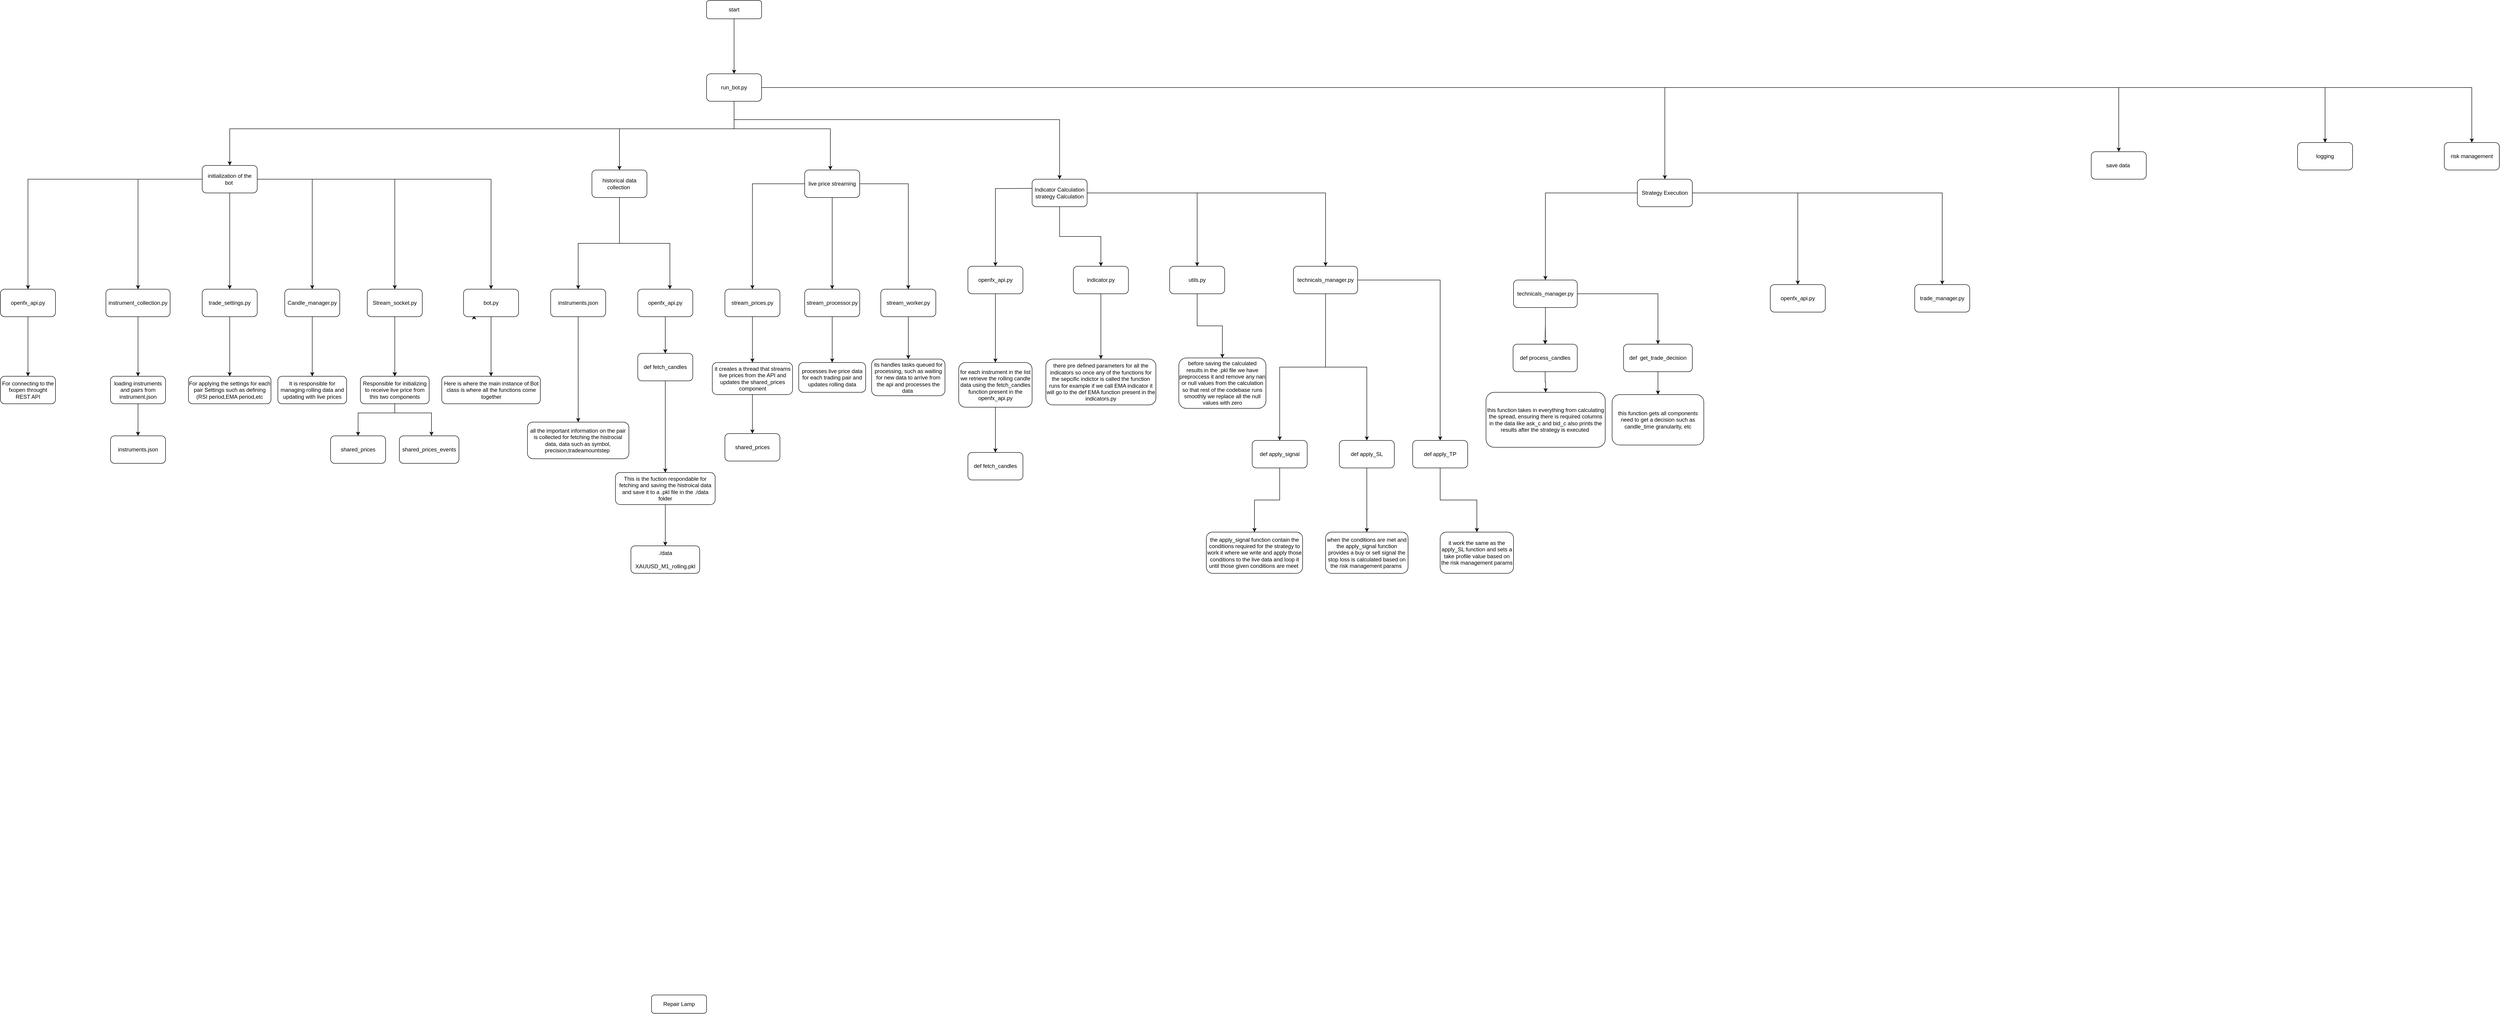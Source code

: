 <mxfile version="26.2.14">
  <diagram id="C5RBs43oDa-KdzZeNtuy" name="Page-1">
    <mxGraphModel dx="3538" dy="727" grid="1" gridSize="10" guides="1" tooltips="1" connect="1" arrows="1" fold="1" page="1" pageScale="1" pageWidth="827" pageHeight="1169" math="0" shadow="0">
      <root>
        <mxCell id="WIyWlLk6GJQsqaUBKTNV-0" />
        <mxCell id="WIyWlLk6GJQsqaUBKTNV-1" parent="WIyWlLk6GJQsqaUBKTNV-0" />
        <mxCell id="Sa8CodQacZAUkPH6oKOS-1" value="" style="edgeStyle=orthogonalEdgeStyle;rounded=0;orthogonalLoop=1;jettySize=auto;html=1;" edge="1" parent="WIyWlLk6GJQsqaUBKTNV-1" source="WIyWlLk6GJQsqaUBKTNV-3" target="Sa8CodQacZAUkPH6oKOS-0">
          <mxGeometry relative="1" as="geometry">
            <Array as="points">
              <mxPoint x="260" y="230" />
              <mxPoint x="260" y="230" />
            </Array>
          </mxGeometry>
        </mxCell>
        <mxCell id="WIyWlLk6GJQsqaUBKTNV-3" value="start" style="rounded=1;whiteSpace=wrap;html=1;fontSize=12;glass=0;strokeWidth=1;shadow=0;" parent="WIyWlLk6GJQsqaUBKTNV-1" vertex="1">
          <mxGeometry x="200" y="60" width="120" height="40" as="geometry" />
        </mxCell>
        <mxCell id="WIyWlLk6GJQsqaUBKTNV-11" value="Repair Lamp" style="rounded=1;whiteSpace=wrap;html=1;fontSize=12;glass=0;strokeWidth=1;shadow=0;" parent="WIyWlLk6GJQsqaUBKTNV-1" vertex="1">
          <mxGeometry x="80" y="2230" width="120" height="40" as="geometry" />
        </mxCell>
        <mxCell id="Sa8CodQacZAUkPH6oKOS-5" value="" style="edgeStyle=orthogonalEdgeStyle;rounded=0;orthogonalLoop=1;jettySize=auto;html=1;" edge="1" parent="WIyWlLk6GJQsqaUBKTNV-1" source="Sa8CodQacZAUkPH6oKOS-0" target="Sa8CodQacZAUkPH6oKOS-4">
          <mxGeometry relative="1" as="geometry">
            <Array as="points">
              <mxPoint x="260" y="340" />
              <mxPoint x="-840" y="340" />
            </Array>
          </mxGeometry>
        </mxCell>
        <mxCell id="Sa8CodQacZAUkPH6oKOS-12" value="" style="edgeStyle=orthogonalEdgeStyle;rounded=0;orthogonalLoop=1;jettySize=auto;html=1;entryX=0.5;entryY=0;entryDx=0;entryDy=0;" edge="1" parent="WIyWlLk6GJQsqaUBKTNV-1" target="Sa8CodQacZAUkPH6oKOS-11">
          <mxGeometry relative="1" as="geometry">
            <mxPoint x="260" y="280" as="sourcePoint" />
            <mxPoint x="250" y="430" as="targetPoint" />
            <Array as="points">
              <mxPoint x="260" y="340" />
              <mxPoint x="10" y="340" />
            </Array>
          </mxGeometry>
        </mxCell>
        <mxCell id="Sa8CodQacZAUkPH6oKOS-14" value="" style="edgeStyle=orthogonalEdgeStyle;rounded=0;orthogonalLoop=1;jettySize=auto;html=1;" edge="1" parent="WIyWlLk6GJQsqaUBKTNV-1" source="Sa8CodQacZAUkPH6oKOS-0" target="Sa8CodQacZAUkPH6oKOS-13">
          <mxGeometry relative="1" as="geometry">
            <Array as="points">
              <mxPoint x="260" y="340" />
              <mxPoint x="470" y="340" />
            </Array>
          </mxGeometry>
        </mxCell>
        <mxCell id="Sa8CodQacZAUkPH6oKOS-16" value="" style="edgeStyle=orthogonalEdgeStyle;rounded=0;orthogonalLoop=1;jettySize=auto;html=1;exitX=0.5;exitY=1;exitDx=0;exitDy=0;entryX=0.5;entryY=0;entryDx=0;entryDy=0;" edge="1" parent="WIyWlLk6GJQsqaUBKTNV-1" source="Sa8CodQacZAUkPH6oKOS-0" target="Sa8CodQacZAUkPH6oKOS-15">
          <mxGeometry relative="1" as="geometry">
            <mxPoint x="230" y="250" as="sourcePoint" />
            <mxPoint x="940" y="370" as="targetPoint" />
            <Array as="points">
              <mxPoint x="260" y="320" />
              <mxPoint x="970" y="320" />
            </Array>
          </mxGeometry>
        </mxCell>
        <mxCell id="Sa8CodQacZAUkPH6oKOS-18" value="" style="edgeStyle=orthogonalEdgeStyle;rounded=0;orthogonalLoop=1;jettySize=auto;html=1;" edge="1" parent="WIyWlLk6GJQsqaUBKTNV-1" source="Sa8CodQacZAUkPH6oKOS-0" target="Sa8CodQacZAUkPH6oKOS-17">
          <mxGeometry relative="1" as="geometry" />
        </mxCell>
        <mxCell id="Sa8CodQacZAUkPH6oKOS-20" value="" style="edgeStyle=orthogonalEdgeStyle;rounded=0;orthogonalLoop=1;jettySize=auto;html=1;" edge="1" parent="WIyWlLk6GJQsqaUBKTNV-1" source="Sa8CodQacZAUkPH6oKOS-0" target="Sa8CodQacZAUkPH6oKOS-19">
          <mxGeometry relative="1" as="geometry" />
        </mxCell>
        <mxCell id="Sa8CodQacZAUkPH6oKOS-139" value="" style="edgeStyle=orthogonalEdgeStyle;rounded=0;orthogonalLoop=1;jettySize=auto;html=1;" edge="1" parent="WIyWlLk6GJQsqaUBKTNV-1" source="Sa8CodQacZAUkPH6oKOS-0" target="Sa8CodQacZAUkPH6oKOS-138">
          <mxGeometry relative="1" as="geometry" />
        </mxCell>
        <mxCell id="Sa8CodQacZAUkPH6oKOS-141" value="" style="edgeStyle=orthogonalEdgeStyle;rounded=0;orthogonalLoop=1;jettySize=auto;html=1;" edge="1" parent="WIyWlLk6GJQsqaUBKTNV-1" source="Sa8CodQacZAUkPH6oKOS-0" target="Sa8CodQacZAUkPH6oKOS-140">
          <mxGeometry relative="1" as="geometry" />
        </mxCell>
        <mxCell id="Sa8CodQacZAUkPH6oKOS-0" value="run_bot.py" style="whiteSpace=wrap;html=1;rounded=1;glass=0;strokeWidth=1;shadow=0;" vertex="1" parent="WIyWlLk6GJQsqaUBKTNV-1">
          <mxGeometry x="200" y="220" width="120" height="60" as="geometry" />
        </mxCell>
        <mxCell id="Sa8CodQacZAUkPH6oKOS-22" value="" style="edgeStyle=orthogonalEdgeStyle;rounded=0;orthogonalLoop=1;jettySize=auto;html=1;" edge="1" parent="WIyWlLk6GJQsqaUBKTNV-1" source="Sa8CodQacZAUkPH6oKOS-4" target="Sa8CodQacZAUkPH6oKOS-21">
          <mxGeometry relative="1" as="geometry" />
        </mxCell>
        <mxCell id="Sa8CodQacZAUkPH6oKOS-24" value="" style="edgeStyle=orthogonalEdgeStyle;rounded=0;orthogonalLoop=1;jettySize=auto;html=1;" edge="1" parent="WIyWlLk6GJQsqaUBKTNV-1" source="Sa8CodQacZAUkPH6oKOS-4" target="Sa8CodQacZAUkPH6oKOS-23">
          <mxGeometry relative="1" as="geometry" />
        </mxCell>
        <mxCell id="Sa8CodQacZAUkPH6oKOS-29" value="" style="edgeStyle=orthogonalEdgeStyle;rounded=0;orthogonalLoop=1;jettySize=auto;html=1;" edge="1" parent="WIyWlLk6GJQsqaUBKTNV-1" source="Sa8CodQacZAUkPH6oKOS-4" target="Sa8CodQacZAUkPH6oKOS-28">
          <mxGeometry relative="1" as="geometry" />
        </mxCell>
        <mxCell id="Sa8CodQacZAUkPH6oKOS-41" value="" style="edgeStyle=orthogonalEdgeStyle;rounded=0;orthogonalLoop=1;jettySize=auto;html=1;" edge="1" parent="WIyWlLk6GJQsqaUBKTNV-1" source="Sa8CodQacZAUkPH6oKOS-4" target="Sa8CodQacZAUkPH6oKOS-40">
          <mxGeometry relative="1" as="geometry" />
        </mxCell>
        <mxCell id="Sa8CodQacZAUkPH6oKOS-43" value="" style="edgeStyle=orthogonalEdgeStyle;rounded=0;orthogonalLoop=1;jettySize=auto;html=1;" edge="1" parent="WIyWlLk6GJQsqaUBKTNV-1" source="Sa8CodQacZAUkPH6oKOS-4" target="Sa8CodQacZAUkPH6oKOS-42">
          <mxGeometry relative="1" as="geometry" />
        </mxCell>
        <mxCell id="Sa8CodQacZAUkPH6oKOS-4" value="initialization of the bot&amp;nbsp;" style="whiteSpace=wrap;html=1;rounded=1;glass=0;strokeWidth=1;shadow=0;" vertex="1" parent="WIyWlLk6GJQsqaUBKTNV-1">
          <mxGeometry x="-900" y="420" width="120" height="60" as="geometry" />
        </mxCell>
        <mxCell id="Sa8CodQacZAUkPH6oKOS-57" value="" style="edgeStyle=orthogonalEdgeStyle;rounded=0;orthogonalLoop=1;jettySize=auto;html=1;" edge="1" parent="WIyWlLk6GJQsqaUBKTNV-1" source="Sa8CodQacZAUkPH6oKOS-11" target="Sa8CodQacZAUkPH6oKOS-56">
          <mxGeometry relative="1" as="geometry" />
        </mxCell>
        <mxCell id="Sa8CodQacZAUkPH6oKOS-59" value="" style="edgeStyle=orthogonalEdgeStyle;rounded=0;orthogonalLoop=1;jettySize=auto;html=1;" edge="1" parent="WIyWlLk6GJQsqaUBKTNV-1" source="Sa8CodQacZAUkPH6oKOS-11" target="Sa8CodQacZAUkPH6oKOS-58">
          <mxGeometry relative="1" as="geometry">
            <Array as="points">
              <mxPoint x="10" y="590" />
              <mxPoint x="120" y="590" />
            </Array>
          </mxGeometry>
        </mxCell>
        <mxCell id="Sa8CodQacZAUkPH6oKOS-11" value="historical data collection&amp;nbsp;" style="whiteSpace=wrap;html=1;rounded=1;glass=0;strokeWidth=1;shadow=0;" vertex="1" parent="WIyWlLk6GJQsqaUBKTNV-1">
          <mxGeometry x="-50" y="430" width="120" height="60" as="geometry" />
        </mxCell>
        <mxCell id="Sa8CodQacZAUkPH6oKOS-74" value="" style="edgeStyle=orthogonalEdgeStyle;rounded=0;orthogonalLoop=1;jettySize=auto;html=1;" edge="1" parent="WIyWlLk6GJQsqaUBKTNV-1" source="Sa8CodQacZAUkPH6oKOS-13" target="Sa8CodQacZAUkPH6oKOS-73">
          <mxGeometry relative="1" as="geometry" />
        </mxCell>
        <mxCell id="Sa8CodQacZAUkPH6oKOS-76" value="" style="edgeStyle=orthogonalEdgeStyle;rounded=0;orthogonalLoop=1;jettySize=auto;html=1;" edge="1" parent="WIyWlLk6GJQsqaUBKTNV-1" source="Sa8CodQacZAUkPH6oKOS-13" target="Sa8CodQacZAUkPH6oKOS-75">
          <mxGeometry relative="1" as="geometry" />
        </mxCell>
        <mxCell id="Sa8CodQacZAUkPH6oKOS-78" value="" style="edgeStyle=orthogonalEdgeStyle;rounded=0;orthogonalLoop=1;jettySize=auto;html=1;" edge="1" parent="WIyWlLk6GJQsqaUBKTNV-1" source="Sa8CodQacZAUkPH6oKOS-13" target="Sa8CodQacZAUkPH6oKOS-77">
          <mxGeometry relative="1" as="geometry" />
        </mxCell>
        <mxCell id="Sa8CodQacZAUkPH6oKOS-13" value="live price streaming" style="whiteSpace=wrap;html=1;rounded=1;glass=0;strokeWidth=1;shadow=0;" vertex="1" parent="WIyWlLk6GJQsqaUBKTNV-1">
          <mxGeometry x="414" y="430" width="120" height="60" as="geometry" />
        </mxCell>
        <mxCell id="Sa8CodQacZAUkPH6oKOS-90" value="" style="edgeStyle=orthogonalEdgeStyle;rounded=0;orthogonalLoop=1;jettySize=auto;html=1;" edge="1" parent="WIyWlLk6GJQsqaUBKTNV-1" target="Sa8CodQacZAUkPH6oKOS-89">
          <mxGeometry relative="1" as="geometry">
            <mxPoint x="910" y="470" as="sourcePoint" />
          </mxGeometry>
        </mxCell>
        <mxCell id="Sa8CodQacZAUkPH6oKOS-92" value="" style="edgeStyle=orthogonalEdgeStyle;rounded=0;orthogonalLoop=1;jettySize=auto;html=1;exitX=1;exitY=0.5;exitDx=0;exitDy=0;entryX=0.5;entryY=1;entryDx=0;entryDy=0;" edge="1" parent="WIyWlLk6GJQsqaUBKTNV-1" source="Sa8CodQacZAUkPH6oKOS-15" target="Sa8CodQacZAUkPH6oKOS-91">
          <mxGeometry relative="1" as="geometry">
            <mxPoint x="920" y="490" as="sourcePoint" />
            <mxPoint x="1020" y="970" as="targetPoint" />
          </mxGeometry>
        </mxCell>
        <mxCell id="Sa8CodQacZAUkPH6oKOS-97" value="" style="edgeStyle=orthogonalEdgeStyle;rounded=0;orthogonalLoop=1;jettySize=auto;html=1;" edge="1" parent="WIyWlLk6GJQsqaUBKTNV-1" source="Sa8CodQacZAUkPH6oKOS-15" target="Sa8CodQacZAUkPH6oKOS-96">
          <mxGeometry relative="1" as="geometry" />
        </mxCell>
        <mxCell id="Sa8CodQacZAUkPH6oKOS-107" value="" style="edgeStyle=orthogonalEdgeStyle;rounded=0;orthogonalLoop=1;jettySize=auto;html=1;" edge="1" parent="WIyWlLk6GJQsqaUBKTNV-1" source="Sa8CodQacZAUkPH6oKOS-15" target="Sa8CodQacZAUkPH6oKOS-106">
          <mxGeometry relative="1" as="geometry" />
        </mxCell>
        <mxCell id="Sa8CodQacZAUkPH6oKOS-15" value="Indicator Calculation&lt;div&gt;strategy Calculation&lt;/div&gt;" style="whiteSpace=wrap;html=1;rounded=1;glass=0;strokeWidth=1;shadow=0;" vertex="1" parent="WIyWlLk6GJQsqaUBKTNV-1">
          <mxGeometry x="910" y="450" width="120" height="60" as="geometry" />
        </mxCell>
        <mxCell id="Sa8CodQacZAUkPH6oKOS-123" value="" style="edgeStyle=orthogonalEdgeStyle;rounded=0;orthogonalLoop=1;jettySize=auto;html=1;" edge="1" parent="WIyWlLk6GJQsqaUBKTNV-1" source="Sa8CodQacZAUkPH6oKOS-17" target="Sa8CodQacZAUkPH6oKOS-122">
          <mxGeometry relative="1" as="geometry" />
        </mxCell>
        <mxCell id="Sa8CodQacZAUkPH6oKOS-125" value="" style="edgeStyle=orthogonalEdgeStyle;rounded=0;orthogonalLoop=1;jettySize=auto;html=1;" edge="1" parent="WIyWlLk6GJQsqaUBKTNV-1" source="Sa8CodQacZAUkPH6oKOS-17" target="Sa8CodQacZAUkPH6oKOS-124">
          <mxGeometry relative="1" as="geometry" />
        </mxCell>
        <mxCell id="Sa8CodQacZAUkPH6oKOS-127" value="" style="edgeStyle=orthogonalEdgeStyle;rounded=0;orthogonalLoop=1;jettySize=auto;html=1;" edge="1" parent="WIyWlLk6GJQsqaUBKTNV-1" source="Sa8CodQacZAUkPH6oKOS-17" target="Sa8CodQacZAUkPH6oKOS-126">
          <mxGeometry relative="1" as="geometry" />
        </mxCell>
        <mxCell id="Sa8CodQacZAUkPH6oKOS-17" value="Strategy Execution" style="whiteSpace=wrap;html=1;rounded=1;glass=0;strokeWidth=1;shadow=0;" vertex="1" parent="WIyWlLk6GJQsqaUBKTNV-1">
          <mxGeometry x="2230" y="450" width="120" height="60" as="geometry" />
        </mxCell>
        <mxCell id="Sa8CodQacZAUkPH6oKOS-19" value="save data&amp;nbsp;" style="whiteSpace=wrap;html=1;rounded=1;glass=0;strokeWidth=1;shadow=0;" vertex="1" parent="WIyWlLk6GJQsqaUBKTNV-1">
          <mxGeometry x="3220" y="390" width="120" height="60" as="geometry" />
        </mxCell>
        <mxCell id="Sa8CodQacZAUkPH6oKOS-32" value="" style="edgeStyle=orthogonalEdgeStyle;rounded=0;orthogonalLoop=1;jettySize=auto;html=1;" edge="1" parent="WIyWlLk6GJQsqaUBKTNV-1" source="Sa8CodQacZAUkPH6oKOS-21" target="Sa8CodQacZAUkPH6oKOS-31">
          <mxGeometry relative="1" as="geometry" />
        </mxCell>
        <mxCell id="Sa8CodQacZAUkPH6oKOS-21" value="instrument_collection.py" style="whiteSpace=wrap;html=1;rounded=1;glass=0;strokeWidth=1;shadow=0;" vertex="1" parent="WIyWlLk6GJQsqaUBKTNV-1">
          <mxGeometry x="-1110" y="690" width="140" height="60" as="geometry" />
        </mxCell>
        <mxCell id="Sa8CodQacZAUkPH6oKOS-38" value="" style="edgeStyle=orthogonalEdgeStyle;rounded=0;orthogonalLoop=1;jettySize=auto;html=1;" edge="1" parent="WIyWlLk6GJQsqaUBKTNV-1" source="Sa8CodQacZAUkPH6oKOS-23" target="Sa8CodQacZAUkPH6oKOS-37">
          <mxGeometry relative="1" as="geometry" />
        </mxCell>
        <mxCell id="Sa8CodQacZAUkPH6oKOS-23" value="trade_settings.py" style="whiteSpace=wrap;html=1;rounded=1;glass=0;strokeWidth=1;shadow=0;" vertex="1" parent="WIyWlLk6GJQsqaUBKTNV-1">
          <mxGeometry x="-900" y="690" width="120" height="60" as="geometry" />
        </mxCell>
        <mxCell id="Sa8CodQacZAUkPH6oKOS-36" value="" style="edgeStyle=orthogonalEdgeStyle;rounded=0;orthogonalLoop=1;jettySize=auto;html=1;" edge="1" parent="WIyWlLk6GJQsqaUBKTNV-1" source="Sa8CodQacZAUkPH6oKOS-28" target="Sa8CodQacZAUkPH6oKOS-35">
          <mxGeometry relative="1" as="geometry" />
        </mxCell>
        <mxCell id="Sa8CodQacZAUkPH6oKOS-28" value="openfx_api.py" style="whiteSpace=wrap;html=1;rounded=1;glass=0;strokeWidth=1;shadow=0;" vertex="1" parent="WIyWlLk6GJQsqaUBKTNV-1">
          <mxGeometry x="-1340" y="690" width="120" height="60" as="geometry" />
        </mxCell>
        <mxCell id="Sa8CodQacZAUkPH6oKOS-30" style="edgeStyle=orthogonalEdgeStyle;rounded=0;orthogonalLoop=1;jettySize=auto;html=1;exitX=0.5;exitY=1;exitDx=0;exitDy=0;entryX=0.192;entryY=0.95;entryDx=0;entryDy=0;entryPerimeter=0;" edge="1" parent="WIyWlLk6GJQsqaUBKTNV-1" source="Sa8CodQacZAUkPH6oKOS-26" target="Sa8CodQacZAUkPH6oKOS-26">
          <mxGeometry relative="1" as="geometry" />
        </mxCell>
        <mxCell id="Sa8CodQacZAUkPH6oKOS-34" value="" style="edgeStyle=orthogonalEdgeStyle;rounded=0;orthogonalLoop=1;jettySize=auto;html=1;" edge="1" parent="WIyWlLk6GJQsqaUBKTNV-1" source="Sa8CodQacZAUkPH6oKOS-31" target="Sa8CodQacZAUkPH6oKOS-33">
          <mxGeometry relative="1" as="geometry" />
        </mxCell>
        <mxCell id="Sa8CodQacZAUkPH6oKOS-31" value="loading instruments and pairs from instrument.json" style="whiteSpace=wrap;html=1;rounded=1;glass=0;strokeWidth=1;shadow=0;" vertex="1" parent="WIyWlLk6GJQsqaUBKTNV-1">
          <mxGeometry x="-1100" y="880" width="120" height="60" as="geometry" />
        </mxCell>
        <mxCell id="Sa8CodQacZAUkPH6oKOS-33" value="instruments.json" style="whiteSpace=wrap;html=1;rounded=1;glass=0;strokeWidth=1;shadow=0;" vertex="1" parent="WIyWlLk6GJQsqaUBKTNV-1">
          <mxGeometry x="-1100" y="1010" width="120" height="60" as="geometry" />
        </mxCell>
        <mxCell id="Sa8CodQacZAUkPH6oKOS-35" value="For connecting to the fxopen throught REST API" style="whiteSpace=wrap;html=1;rounded=1;glass=0;strokeWidth=1;shadow=0;" vertex="1" parent="WIyWlLk6GJQsqaUBKTNV-1">
          <mxGeometry x="-1340" y="880" width="120" height="60" as="geometry" />
        </mxCell>
        <mxCell id="Sa8CodQacZAUkPH6oKOS-37" value="For applying the settings for each pair Settings such as defining (RSI period,EMA period,etc" style="whiteSpace=wrap;html=1;rounded=1;glass=0;strokeWidth=1;shadow=0;" vertex="1" parent="WIyWlLk6GJQsqaUBKTNV-1">
          <mxGeometry x="-930" y="880" width="180" height="60" as="geometry" />
        </mxCell>
        <mxCell id="Sa8CodQacZAUkPH6oKOS-39" value="" style="edgeStyle=orthogonalEdgeStyle;rounded=0;orthogonalLoop=1;jettySize=auto;html=1;exitX=1;exitY=0.5;exitDx=0;exitDy=0;" edge="1" parent="WIyWlLk6GJQsqaUBKTNV-1" source="Sa8CodQacZAUkPH6oKOS-4" target="Sa8CodQacZAUkPH6oKOS-26">
          <mxGeometry relative="1" as="geometry">
            <mxPoint x="-740" y="440" as="sourcePoint" />
            <mxPoint x="-410" y="680" as="targetPoint" />
            <Array as="points" />
          </mxGeometry>
        </mxCell>
        <mxCell id="Sa8CodQacZAUkPH6oKOS-55" value="" style="edgeStyle=orthogonalEdgeStyle;rounded=0;orthogonalLoop=1;jettySize=auto;html=1;" edge="1" parent="WIyWlLk6GJQsqaUBKTNV-1" source="Sa8CodQacZAUkPH6oKOS-26" target="Sa8CodQacZAUkPH6oKOS-54">
          <mxGeometry relative="1" as="geometry" />
        </mxCell>
        <mxCell id="Sa8CodQacZAUkPH6oKOS-26" value="bot.py" style="whiteSpace=wrap;html=1;rounded=1;glass=0;strokeWidth=1;shadow=0;" vertex="1" parent="WIyWlLk6GJQsqaUBKTNV-1">
          <mxGeometry x="-330" y="690" width="120" height="60" as="geometry" />
        </mxCell>
        <mxCell id="Sa8CodQacZAUkPH6oKOS-45" value="" style="edgeStyle=orthogonalEdgeStyle;rounded=0;orthogonalLoop=1;jettySize=auto;html=1;" edge="1" parent="WIyWlLk6GJQsqaUBKTNV-1" source="Sa8CodQacZAUkPH6oKOS-40" target="Sa8CodQacZAUkPH6oKOS-44">
          <mxGeometry relative="1" as="geometry" />
        </mxCell>
        <mxCell id="Sa8CodQacZAUkPH6oKOS-40" value="Candle_manager.py" style="whiteSpace=wrap;html=1;rounded=1;glass=0;strokeWidth=1;shadow=0;" vertex="1" parent="WIyWlLk6GJQsqaUBKTNV-1">
          <mxGeometry x="-720" y="690" width="120" height="60" as="geometry" />
        </mxCell>
        <mxCell id="Sa8CodQacZAUkPH6oKOS-47" value="" style="edgeStyle=orthogonalEdgeStyle;rounded=0;orthogonalLoop=1;jettySize=auto;html=1;" edge="1" parent="WIyWlLk6GJQsqaUBKTNV-1" source="Sa8CodQacZAUkPH6oKOS-50" target="Sa8CodQacZAUkPH6oKOS-46">
          <mxGeometry relative="1" as="geometry">
            <Array as="points">
              <mxPoint x="-480" y="960" />
              <mxPoint x="-560" y="960" />
            </Array>
          </mxGeometry>
        </mxCell>
        <mxCell id="Sa8CodQacZAUkPH6oKOS-49" value="" style="edgeStyle=orthogonalEdgeStyle;rounded=0;orthogonalLoop=1;jettySize=auto;html=1;" edge="1" parent="WIyWlLk6GJQsqaUBKTNV-1" source="Sa8CodQacZAUkPH6oKOS-50" target="Sa8CodQacZAUkPH6oKOS-48">
          <mxGeometry relative="1" as="geometry">
            <Array as="points">
              <mxPoint x="-480" y="960" />
              <mxPoint x="-400" y="960" />
            </Array>
          </mxGeometry>
        </mxCell>
        <mxCell id="Sa8CodQacZAUkPH6oKOS-51" value="" style="edgeStyle=orthogonalEdgeStyle;rounded=0;orthogonalLoop=1;jettySize=auto;html=1;" edge="1" parent="WIyWlLk6GJQsqaUBKTNV-1" source="Sa8CodQacZAUkPH6oKOS-42" target="Sa8CodQacZAUkPH6oKOS-50">
          <mxGeometry relative="1" as="geometry" />
        </mxCell>
        <mxCell id="Sa8CodQacZAUkPH6oKOS-42" value="Stream_socket.py" style="whiteSpace=wrap;html=1;rounded=1;glass=0;strokeWidth=1;shadow=0;" vertex="1" parent="WIyWlLk6GJQsqaUBKTNV-1">
          <mxGeometry x="-540" y="690" width="120" height="60" as="geometry" />
        </mxCell>
        <mxCell id="Sa8CodQacZAUkPH6oKOS-44" value="It is responsible for managing rolling data and updating with live prices" style="whiteSpace=wrap;html=1;rounded=1;glass=0;strokeWidth=1;shadow=0;" vertex="1" parent="WIyWlLk6GJQsqaUBKTNV-1">
          <mxGeometry x="-735" y="880" width="150" height="60" as="geometry" />
        </mxCell>
        <mxCell id="Sa8CodQacZAUkPH6oKOS-46" value="shared_prices" style="whiteSpace=wrap;html=1;rounded=1;glass=0;strokeWidth=1;shadow=0;" vertex="1" parent="WIyWlLk6GJQsqaUBKTNV-1">
          <mxGeometry x="-620" y="1010" width="120" height="60" as="geometry" />
        </mxCell>
        <mxCell id="Sa8CodQacZAUkPH6oKOS-48" value="shared_prices_events" style="whiteSpace=wrap;html=1;rounded=1;glass=0;strokeWidth=1;shadow=0;" vertex="1" parent="WIyWlLk6GJQsqaUBKTNV-1">
          <mxGeometry x="-470" y="1010" width="130" height="60" as="geometry" />
        </mxCell>
        <mxCell id="Sa8CodQacZAUkPH6oKOS-52" value="" style="edgeStyle=orthogonalEdgeStyle;rounded=0;orthogonalLoop=1;jettySize=auto;html=1;" edge="1" parent="WIyWlLk6GJQsqaUBKTNV-1" source="Sa8CodQacZAUkPH6oKOS-42" target="Sa8CodQacZAUkPH6oKOS-50">
          <mxGeometry relative="1" as="geometry">
            <mxPoint x="-480" y="750" as="sourcePoint" />
            <mxPoint x="-400" y="1010" as="targetPoint" />
          </mxGeometry>
        </mxCell>
        <mxCell id="Sa8CodQacZAUkPH6oKOS-53" value="" style="edgeStyle=orthogonalEdgeStyle;rounded=0;orthogonalLoop=1;jettySize=auto;html=1;" edge="1" parent="WIyWlLk6GJQsqaUBKTNV-1" source="Sa8CodQacZAUkPH6oKOS-42" target="Sa8CodQacZAUkPH6oKOS-50">
          <mxGeometry relative="1" as="geometry">
            <mxPoint x="-480" y="750" as="sourcePoint" />
            <mxPoint x="-570" y="1010" as="targetPoint" />
          </mxGeometry>
        </mxCell>
        <mxCell id="Sa8CodQacZAUkPH6oKOS-50" value="Responsible for initializing to receive live price from this two components" style="whiteSpace=wrap;html=1;rounded=1;glass=0;strokeWidth=1;shadow=0;" vertex="1" parent="WIyWlLk6GJQsqaUBKTNV-1">
          <mxGeometry x="-555" y="880" width="150" height="60" as="geometry" />
        </mxCell>
        <mxCell id="Sa8CodQacZAUkPH6oKOS-54" value="Here is where the main instance of Bot class is where all the functions come together" style="whiteSpace=wrap;html=1;rounded=1;glass=0;strokeWidth=1;shadow=0;" vertex="1" parent="WIyWlLk6GJQsqaUBKTNV-1">
          <mxGeometry x="-377.5" y="880" width="215" height="60" as="geometry" />
        </mxCell>
        <mxCell id="Sa8CodQacZAUkPH6oKOS-61" value="" style="edgeStyle=orthogonalEdgeStyle;rounded=0;orthogonalLoop=1;jettySize=auto;html=1;" edge="1" parent="WIyWlLk6GJQsqaUBKTNV-1" source="Sa8CodQacZAUkPH6oKOS-56" target="Sa8CodQacZAUkPH6oKOS-60">
          <mxGeometry relative="1" as="geometry" />
        </mxCell>
        <mxCell id="Sa8CodQacZAUkPH6oKOS-56" value="instruments.json" style="whiteSpace=wrap;html=1;rounded=1;glass=0;strokeWidth=1;shadow=0;" vertex="1" parent="WIyWlLk6GJQsqaUBKTNV-1">
          <mxGeometry x="-140" y="690" width="120" height="60" as="geometry" />
        </mxCell>
        <mxCell id="Sa8CodQacZAUkPH6oKOS-67" value="" style="edgeStyle=orthogonalEdgeStyle;rounded=0;orthogonalLoop=1;jettySize=auto;html=1;" edge="1" parent="WIyWlLk6GJQsqaUBKTNV-1" source="Sa8CodQacZAUkPH6oKOS-58" target="Sa8CodQacZAUkPH6oKOS-66">
          <mxGeometry relative="1" as="geometry" />
        </mxCell>
        <mxCell id="Sa8CodQacZAUkPH6oKOS-58" value="openfx_api.py" style="whiteSpace=wrap;html=1;rounded=1;glass=0;strokeWidth=1;shadow=0;" vertex="1" parent="WIyWlLk6GJQsqaUBKTNV-1">
          <mxGeometry x="50" y="690" width="120" height="60" as="geometry" />
        </mxCell>
        <mxCell id="Sa8CodQacZAUkPH6oKOS-60" value="all the important information on the pair is collected for fetching the histrocial data, data such as symbol, precision,tradeamountstep&amp;nbsp;" style="whiteSpace=wrap;html=1;rounded=1;glass=0;strokeWidth=1;shadow=0;" vertex="1" parent="WIyWlLk6GJQsqaUBKTNV-1">
          <mxGeometry x="-190.62" y="980" width="221.25" height="80" as="geometry" />
        </mxCell>
        <mxCell id="Sa8CodQacZAUkPH6oKOS-69" value="" style="edgeStyle=orthogonalEdgeStyle;rounded=0;orthogonalLoop=1;jettySize=auto;html=1;" edge="1" parent="WIyWlLk6GJQsqaUBKTNV-1" source="Sa8CodQacZAUkPH6oKOS-66" target="Sa8CodQacZAUkPH6oKOS-68">
          <mxGeometry relative="1" as="geometry" />
        </mxCell>
        <mxCell id="Sa8CodQacZAUkPH6oKOS-66" value="def fetch_candles" style="whiteSpace=wrap;html=1;rounded=1;glass=0;strokeWidth=1;shadow=0;" vertex="1" parent="WIyWlLk6GJQsqaUBKTNV-1">
          <mxGeometry x="50" y="830" width="120" height="60" as="geometry" />
        </mxCell>
        <mxCell id="Sa8CodQacZAUkPH6oKOS-71" value="" style="edgeStyle=orthogonalEdgeStyle;rounded=0;orthogonalLoop=1;jettySize=auto;html=1;" edge="1" parent="WIyWlLk6GJQsqaUBKTNV-1" source="Sa8CodQacZAUkPH6oKOS-68" target="Sa8CodQacZAUkPH6oKOS-70">
          <mxGeometry relative="1" as="geometry" />
        </mxCell>
        <mxCell id="Sa8CodQacZAUkPH6oKOS-68" value="This is the fuction respondable for fetching and saving the histroical data and save it to a .pkl file in the ./data folder" style="whiteSpace=wrap;html=1;rounded=1;glass=0;strokeWidth=1;shadow=0;" vertex="1" parent="WIyWlLk6GJQsqaUBKTNV-1">
          <mxGeometry x="1.25" y="1090" width="217.5" height="70" as="geometry" />
        </mxCell>
        <mxCell id="Sa8CodQacZAUkPH6oKOS-70" value="&lt;div&gt;./data&lt;/div&gt;&lt;div&gt;&lt;br&gt;&lt;/div&gt;XAUUSD_M1_rolling.pkl" style="whiteSpace=wrap;html=1;rounded=1;glass=0;strokeWidth=1;shadow=0;" vertex="1" parent="WIyWlLk6GJQsqaUBKTNV-1">
          <mxGeometry x="35" y="1250" width="150" height="60" as="geometry" />
        </mxCell>
        <mxCell id="Sa8CodQacZAUkPH6oKOS-80" value="" style="edgeStyle=orthogonalEdgeStyle;rounded=0;orthogonalLoop=1;jettySize=auto;html=1;" edge="1" parent="WIyWlLk6GJQsqaUBKTNV-1" source="Sa8CodQacZAUkPH6oKOS-73" target="Sa8CodQacZAUkPH6oKOS-79">
          <mxGeometry relative="1" as="geometry" />
        </mxCell>
        <mxCell id="Sa8CodQacZAUkPH6oKOS-73" value="stream_prices.py" style="whiteSpace=wrap;html=1;rounded=1;glass=0;strokeWidth=1;shadow=0;" vertex="1" parent="WIyWlLk6GJQsqaUBKTNV-1">
          <mxGeometry x="240" y="690" width="120" height="60" as="geometry" />
        </mxCell>
        <mxCell id="Sa8CodQacZAUkPH6oKOS-84" value="" style="edgeStyle=orthogonalEdgeStyle;rounded=0;orthogonalLoop=1;jettySize=auto;html=1;" edge="1" parent="WIyWlLk6GJQsqaUBKTNV-1" source="Sa8CodQacZAUkPH6oKOS-75" target="Sa8CodQacZAUkPH6oKOS-83">
          <mxGeometry relative="1" as="geometry" />
        </mxCell>
        <mxCell id="Sa8CodQacZAUkPH6oKOS-75" value="stream_processor.py" style="whiteSpace=wrap;html=1;rounded=1;glass=0;strokeWidth=1;shadow=0;" vertex="1" parent="WIyWlLk6GJQsqaUBKTNV-1">
          <mxGeometry x="414" y="690" width="120" height="60" as="geometry" />
        </mxCell>
        <mxCell id="Sa8CodQacZAUkPH6oKOS-86" value="" style="edgeStyle=orthogonalEdgeStyle;rounded=0;orthogonalLoop=1;jettySize=auto;html=1;" edge="1" parent="WIyWlLk6GJQsqaUBKTNV-1" source="Sa8CodQacZAUkPH6oKOS-77" target="Sa8CodQacZAUkPH6oKOS-85">
          <mxGeometry relative="1" as="geometry" />
        </mxCell>
        <mxCell id="Sa8CodQacZAUkPH6oKOS-77" value="stream_worker.py" style="whiteSpace=wrap;html=1;rounded=1;glass=0;strokeWidth=1;shadow=0;" vertex="1" parent="WIyWlLk6GJQsqaUBKTNV-1">
          <mxGeometry x="580" y="690" width="120" height="60" as="geometry" />
        </mxCell>
        <mxCell id="Sa8CodQacZAUkPH6oKOS-82" value="" style="edgeStyle=orthogonalEdgeStyle;rounded=0;orthogonalLoop=1;jettySize=auto;html=1;" edge="1" parent="WIyWlLk6GJQsqaUBKTNV-1" source="Sa8CodQacZAUkPH6oKOS-79" target="Sa8CodQacZAUkPH6oKOS-81">
          <mxGeometry relative="1" as="geometry" />
        </mxCell>
        <mxCell id="Sa8CodQacZAUkPH6oKOS-79" value="it creates a thread that streams live prices from the API and updates the shared_prices component" style="whiteSpace=wrap;html=1;rounded=1;glass=0;strokeWidth=1;shadow=0;" vertex="1" parent="WIyWlLk6GJQsqaUBKTNV-1">
          <mxGeometry x="212.5" y="850" width="175" height="70" as="geometry" />
        </mxCell>
        <mxCell id="Sa8CodQacZAUkPH6oKOS-81" value="shared_prices" style="whiteSpace=wrap;html=1;rounded=1;glass=0;strokeWidth=1;shadow=0;" vertex="1" parent="WIyWlLk6GJQsqaUBKTNV-1">
          <mxGeometry x="240" y="1005" width="120" height="60" as="geometry" />
        </mxCell>
        <mxCell id="Sa8CodQacZAUkPH6oKOS-83" value="processes live price data for each trading pair and updates rolling data" style="whiteSpace=wrap;html=1;rounded=1;glass=0;strokeWidth=1;shadow=0;" vertex="1" parent="WIyWlLk6GJQsqaUBKTNV-1">
          <mxGeometry x="401" y="850" width="146" height="65" as="geometry" />
        </mxCell>
        <mxCell id="Sa8CodQacZAUkPH6oKOS-85" value="its handles tasks queued for processing, such as waiting for new data to arrive from the api and processes the data&amp;nbsp;" style="whiteSpace=wrap;html=1;rounded=1;glass=0;strokeWidth=1;shadow=0;" vertex="1" parent="WIyWlLk6GJQsqaUBKTNV-1">
          <mxGeometry x="560" y="842.5" width="160" height="80" as="geometry" />
        </mxCell>
        <mxCell id="Sa8CodQacZAUkPH6oKOS-99" value="" style="edgeStyle=orthogonalEdgeStyle;rounded=0;orthogonalLoop=1;jettySize=auto;html=1;" edge="1" parent="WIyWlLk6GJQsqaUBKTNV-1" source="Sa8CodQacZAUkPH6oKOS-89" target="Sa8CodQacZAUkPH6oKOS-98">
          <mxGeometry relative="1" as="geometry" />
        </mxCell>
        <mxCell id="Sa8CodQacZAUkPH6oKOS-89" value="openfx_api.py" style="whiteSpace=wrap;html=1;rounded=1;glass=0;strokeWidth=1;shadow=0;" vertex="1" parent="WIyWlLk6GJQsqaUBKTNV-1">
          <mxGeometry x="770" y="640" width="120" height="60" as="geometry" />
        </mxCell>
        <mxCell id="Sa8CodQacZAUkPH6oKOS-105" value="" style="edgeStyle=orthogonalEdgeStyle;rounded=0;orthogonalLoop=1;jettySize=auto;html=1;" edge="1" parent="WIyWlLk6GJQsqaUBKTNV-1" source="Sa8CodQacZAUkPH6oKOS-91" target="Sa8CodQacZAUkPH6oKOS-104">
          <mxGeometry relative="1" as="geometry" />
        </mxCell>
        <mxCell id="Sa8CodQacZAUkPH6oKOS-91" value="utils.py" style="whiteSpace=wrap;html=1;rounded=1;glass=0;strokeWidth=1;shadow=0;direction=west;" vertex="1" parent="WIyWlLk6GJQsqaUBKTNV-1">
          <mxGeometry x="1210" y="640" width="120" height="60" as="geometry" />
        </mxCell>
        <mxCell id="Sa8CodQacZAUkPH6oKOS-103" value="" style="edgeStyle=orthogonalEdgeStyle;rounded=0;orthogonalLoop=1;jettySize=auto;html=1;" edge="1" parent="WIyWlLk6GJQsqaUBKTNV-1" source="Sa8CodQacZAUkPH6oKOS-96" target="Sa8CodQacZAUkPH6oKOS-102">
          <mxGeometry relative="1" as="geometry" />
        </mxCell>
        <mxCell id="Sa8CodQacZAUkPH6oKOS-96" value="indicator.py" style="whiteSpace=wrap;html=1;rounded=1;glass=0;strokeWidth=1;shadow=0;" vertex="1" parent="WIyWlLk6GJQsqaUBKTNV-1">
          <mxGeometry x="1000" y="640" width="120" height="60" as="geometry" />
        </mxCell>
        <mxCell id="Sa8CodQacZAUkPH6oKOS-101" value="" style="edgeStyle=orthogonalEdgeStyle;rounded=0;orthogonalLoop=1;jettySize=auto;html=1;" edge="1" parent="WIyWlLk6GJQsqaUBKTNV-1" source="Sa8CodQacZAUkPH6oKOS-98" target="Sa8CodQacZAUkPH6oKOS-100">
          <mxGeometry relative="1" as="geometry" />
        </mxCell>
        <mxCell id="Sa8CodQacZAUkPH6oKOS-98" value="for each instrument in the list we retrieve the rolling candle data using the fetch_candles function present in the openfx_api.py" style="whiteSpace=wrap;html=1;rounded=1;glass=0;strokeWidth=1;shadow=0;" vertex="1" parent="WIyWlLk6GJQsqaUBKTNV-1">
          <mxGeometry x="750" y="850" width="160" height="97.5" as="geometry" />
        </mxCell>
        <mxCell id="Sa8CodQacZAUkPH6oKOS-100" value="def fetch_candles" style="whiteSpace=wrap;html=1;rounded=1;glass=0;strokeWidth=1;shadow=0;" vertex="1" parent="WIyWlLk6GJQsqaUBKTNV-1">
          <mxGeometry x="770" y="1046.25" width="120" height="60" as="geometry" />
        </mxCell>
        <mxCell id="Sa8CodQacZAUkPH6oKOS-102" value="there pre defined parameters for all the indicators so once any of the functions for the sepcific indictor is called the function runs for example if we call EMA indicator it will go to the def EMA function present in the indicators.py" style="whiteSpace=wrap;html=1;rounded=1;glass=0;strokeWidth=1;shadow=0;" vertex="1" parent="WIyWlLk6GJQsqaUBKTNV-1">
          <mxGeometry x="940" y="842.5" width="240" height="100" as="geometry" />
        </mxCell>
        <mxCell id="Sa8CodQacZAUkPH6oKOS-104" value="before saving the calculated results in the .pkl file we have preproccess it and remove any nan or null values from the calculation so that rest of the codebase runs smoothly we replace all the null values with zero" style="whiteSpace=wrap;html=1;rounded=1;glass=0;strokeWidth=1;shadow=0;" vertex="1" parent="WIyWlLk6GJQsqaUBKTNV-1">
          <mxGeometry x="1230" y="840" width="190" height="110" as="geometry" />
        </mxCell>
        <mxCell id="Sa8CodQacZAUkPH6oKOS-109" value="" style="edgeStyle=orthogonalEdgeStyle;rounded=0;orthogonalLoop=1;jettySize=auto;html=1;" edge="1" parent="WIyWlLk6GJQsqaUBKTNV-1" source="Sa8CodQacZAUkPH6oKOS-106" target="Sa8CodQacZAUkPH6oKOS-108">
          <mxGeometry relative="1" as="geometry" />
        </mxCell>
        <mxCell id="Sa8CodQacZAUkPH6oKOS-111" value="" style="edgeStyle=orthogonalEdgeStyle;rounded=0;orthogonalLoop=1;jettySize=auto;html=1;" edge="1" parent="WIyWlLk6GJQsqaUBKTNV-1" source="Sa8CodQacZAUkPH6oKOS-106" target="Sa8CodQacZAUkPH6oKOS-110">
          <mxGeometry relative="1" as="geometry" />
        </mxCell>
        <mxCell id="Sa8CodQacZAUkPH6oKOS-113" value="" style="edgeStyle=orthogonalEdgeStyle;rounded=0;orthogonalLoop=1;jettySize=auto;html=1;" edge="1" parent="WIyWlLk6GJQsqaUBKTNV-1" source="Sa8CodQacZAUkPH6oKOS-106" target="Sa8CodQacZAUkPH6oKOS-112">
          <mxGeometry relative="1" as="geometry" />
        </mxCell>
        <mxCell id="Sa8CodQacZAUkPH6oKOS-106" value="technicals_manager.py" style="whiteSpace=wrap;html=1;rounded=1;glass=0;strokeWidth=1;shadow=0;" vertex="1" parent="WIyWlLk6GJQsqaUBKTNV-1">
          <mxGeometry x="1480" y="640" width="140" height="60" as="geometry" />
        </mxCell>
        <mxCell id="Sa8CodQacZAUkPH6oKOS-117" value="" style="edgeStyle=orthogonalEdgeStyle;rounded=0;orthogonalLoop=1;jettySize=auto;html=1;" edge="1" parent="WIyWlLk6GJQsqaUBKTNV-1" source="Sa8CodQacZAUkPH6oKOS-108" target="Sa8CodQacZAUkPH6oKOS-116">
          <mxGeometry relative="1" as="geometry" />
        </mxCell>
        <mxCell id="Sa8CodQacZAUkPH6oKOS-108" value="def apply_signal" style="whiteSpace=wrap;html=1;rounded=1;glass=0;strokeWidth=1;shadow=0;" vertex="1" parent="WIyWlLk6GJQsqaUBKTNV-1">
          <mxGeometry x="1390" y="1020" width="120" height="60" as="geometry" />
        </mxCell>
        <mxCell id="Sa8CodQacZAUkPH6oKOS-119" value="" style="edgeStyle=orthogonalEdgeStyle;rounded=0;orthogonalLoop=1;jettySize=auto;html=1;" edge="1" parent="WIyWlLk6GJQsqaUBKTNV-1" source="Sa8CodQacZAUkPH6oKOS-110" target="Sa8CodQacZAUkPH6oKOS-118">
          <mxGeometry relative="1" as="geometry" />
        </mxCell>
        <mxCell id="Sa8CodQacZAUkPH6oKOS-110" value="def apply_SL" style="whiteSpace=wrap;html=1;rounded=1;glass=0;strokeWidth=1;shadow=0;" vertex="1" parent="WIyWlLk6GJQsqaUBKTNV-1">
          <mxGeometry x="1580" y="1020" width="120" height="60" as="geometry" />
        </mxCell>
        <mxCell id="Sa8CodQacZAUkPH6oKOS-121" value="" style="edgeStyle=orthogonalEdgeStyle;rounded=0;orthogonalLoop=1;jettySize=auto;html=1;" edge="1" parent="WIyWlLk6GJQsqaUBKTNV-1" source="Sa8CodQacZAUkPH6oKOS-112" target="Sa8CodQacZAUkPH6oKOS-120">
          <mxGeometry relative="1" as="geometry" />
        </mxCell>
        <mxCell id="Sa8CodQacZAUkPH6oKOS-112" value="def apply_TP" style="whiteSpace=wrap;html=1;rounded=1;glass=0;strokeWidth=1;shadow=0;" vertex="1" parent="WIyWlLk6GJQsqaUBKTNV-1">
          <mxGeometry x="1740" y="1020" width="120" height="60" as="geometry" />
        </mxCell>
        <mxCell id="Sa8CodQacZAUkPH6oKOS-116" value="the apply_signal function contain the conditions required for the strategy to work it where we write and apply those conditions to the live data and loop it until those given conditions are meet&amp;nbsp;" style="whiteSpace=wrap;html=1;rounded=1;glass=0;strokeWidth=1;shadow=0;" vertex="1" parent="WIyWlLk6GJQsqaUBKTNV-1">
          <mxGeometry x="1290" y="1220" width="210" height="90" as="geometry" />
        </mxCell>
        <mxCell id="Sa8CodQacZAUkPH6oKOS-118" value="when the conditions are met and the apply_signal function provides a buy or sell signal the stop loss is calculated based on the risk management params&amp;nbsp;" style="whiteSpace=wrap;html=1;rounded=1;glass=0;strokeWidth=1;shadow=0;" vertex="1" parent="WIyWlLk6GJQsqaUBKTNV-1">
          <mxGeometry x="1550" y="1220" width="180" height="90" as="geometry" />
        </mxCell>
        <mxCell id="Sa8CodQacZAUkPH6oKOS-120" value="it work the same as the apply_SL function and sets a take profile value based on the risk management params" style="whiteSpace=wrap;html=1;rounded=1;glass=0;strokeWidth=1;shadow=0;" vertex="1" parent="WIyWlLk6GJQsqaUBKTNV-1">
          <mxGeometry x="1800" y="1220" width="160" height="90" as="geometry" />
        </mxCell>
        <mxCell id="Sa8CodQacZAUkPH6oKOS-129" value="" style="edgeStyle=orthogonalEdgeStyle;rounded=0;orthogonalLoop=1;jettySize=auto;html=1;" edge="1" parent="WIyWlLk6GJQsqaUBKTNV-1" source="Sa8CodQacZAUkPH6oKOS-122" target="Sa8CodQacZAUkPH6oKOS-128">
          <mxGeometry relative="1" as="geometry" />
        </mxCell>
        <mxCell id="Sa8CodQacZAUkPH6oKOS-132" value="" style="edgeStyle=orthogonalEdgeStyle;rounded=0;orthogonalLoop=1;jettySize=auto;html=1;" edge="1" parent="WIyWlLk6GJQsqaUBKTNV-1" source="Sa8CodQacZAUkPH6oKOS-122" target="Sa8CodQacZAUkPH6oKOS-128">
          <mxGeometry relative="1" as="geometry" />
        </mxCell>
        <mxCell id="Sa8CodQacZAUkPH6oKOS-133" value="" style="edgeStyle=orthogonalEdgeStyle;rounded=0;orthogonalLoop=1;jettySize=auto;html=1;" edge="1" parent="WIyWlLk6GJQsqaUBKTNV-1" source="Sa8CodQacZAUkPH6oKOS-122" target="Sa8CodQacZAUkPH6oKOS-128">
          <mxGeometry relative="1" as="geometry" />
        </mxCell>
        <mxCell id="Sa8CodQacZAUkPH6oKOS-135" value="" style="edgeStyle=orthogonalEdgeStyle;rounded=0;orthogonalLoop=1;jettySize=auto;html=1;" edge="1" parent="WIyWlLk6GJQsqaUBKTNV-1" source="Sa8CodQacZAUkPH6oKOS-122" target="Sa8CodQacZAUkPH6oKOS-134">
          <mxGeometry relative="1" as="geometry" />
        </mxCell>
        <mxCell id="Sa8CodQacZAUkPH6oKOS-122" value="technicals_manager.py" style="whiteSpace=wrap;html=1;rounded=1;glass=0;strokeWidth=1;shadow=0;" vertex="1" parent="WIyWlLk6GJQsqaUBKTNV-1">
          <mxGeometry x="1960" y="670" width="139" height="60" as="geometry" />
        </mxCell>
        <mxCell id="Sa8CodQacZAUkPH6oKOS-124" value="openfx_api.py" style="whiteSpace=wrap;html=1;rounded=1;glass=0;strokeWidth=1;shadow=0;" vertex="1" parent="WIyWlLk6GJQsqaUBKTNV-1">
          <mxGeometry x="2520" y="680" width="120" height="60" as="geometry" />
        </mxCell>
        <mxCell id="Sa8CodQacZAUkPH6oKOS-126" value="trade_manager.py" style="whiteSpace=wrap;html=1;rounded=1;glass=0;strokeWidth=1;shadow=0;" vertex="1" parent="WIyWlLk6GJQsqaUBKTNV-1">
          <mxGeometry x="2835" y="680" width="120" height="60" as="geometry" />
        </mxCell>
        <mxCell id="Sa8CodQacZAUkPH6oKOS-131" value="" style="edgeStyle=orthogonalEdgeStyle;rounded=0;orthogonalLoop=1;jettySize=auto;html=1;" edge="1" parent="WIyWlLk6GJQsqaUBKTNV-1" source="Sa8CodQacZAUkPH6oKOS-128" target="Sa8CodQacZAUkPH6oKOS-130">
          <mxGeometry relative="1" as="geometry" />
        </mxCell>
        <mxCell id="Sa8CodQacZAUkPH6oKOS-128" value="def process_candles" style="whiteSpace=wrap;html=1;rounded=1;glass=0;strokeWidth=1;shadow=0;" vertex="1" parent="WIyWlLk6GJQsqaUBKTNV-1">
          <mxGeometry x="1959" y="810" width="140" height="60" as="geometry" />
        </mxCell>
        <mxCell id="Sa8CodQacZAUkPH6oKOS-130" value="this function takes in everything from calculating the spread, ensuring there is required columns in the data like ask_c and bid_c also prints the results after the strategy is executed&amp;nbsp;" style="whiteSpace=wrap;html=1;rounded=1;glass=0;strokeWidth=1;shadow=0;" vertex="1" parent="WIyWlLk6GJQsqaUBKTNV-1">
          <mxGeometry x="1900" y="915" width="260" height="120" as="geometry" />
        </mxCell>
        <mxCell id="Sa8CodQacZAUkPH6oKOS-137" value="" style="edgeStyle=orthogonalEdgeStyle;rounded=0;orthogonalLoop=1;jettySize=auto;html=1;" edge="1" parent="WIyWlLk6GJQsqaUBKTNV-1" source="Sa8CodQacZAUkPH6oKOS-134" target="Sa8CodQacZAUkPH6oKOS-136">
          <mxGeometry relative="1" as="geometry" />
        </mxCell>
        <mxCell id="Sa8CodQacZAUkPH6oKOS-134" value="def&amp;nbsp; get_trade_decision" style="whiteSpace=wrap;html=1;rounded=1;glass=0;strokeWidth=1;shadow=0;" vertex="1" parent="WIyWlLk6GJQsqaUBKTNV-1">
          <mxGeometry x="2200" y="810" width="150" height="60" as="geometry" />
        </mxCell>
        <mxCell id="Sa8CodQacZAUkPH6oKOS-136" value="this function gets all components need to get a decision such as candle_time granularity, etc" style="whiteSpace=wrap;html=1;rounded=1;glass=0;strokeWidth=1;shadow=0;" vertex="1" parent="WIyWlLk6GJQsqaUBKTNV-1">
          <mxGeometry x="2175" y="920" width="200" height="110" as="geometry" />
        </mxCell>
        <mxCell id="Sa8CodQacZAUkPH6oKOS-138" value="logging" style="whiteSpace=wrap;html=1;rounded=1;glass=0;strokeWidth=1;shadow=0;" vertex="1" parent="WIyWlLk6GJQsqaUBKTNV-1">
          <mxGeometry x="3670" y="370" width="120" height="60" as="geometry" />
        </mxCell>
        <mxCell id="Sa8CodQacZAUkPH6oKOS-140" value="risk management" style="whiteSpace=wrap;html=1;rounded=1;glass=0;strokeWidth=1;shadow=0;" vertex="1" parent="WIyWlLk6GJQsqaUBKTNV-1">
          <mxGeometry x="3990" y="370" width="120" height="60" as="geometry" />
        </mxCell>
      </root>
    </mxGraphModel>
  </diagram>
</mxfile>
